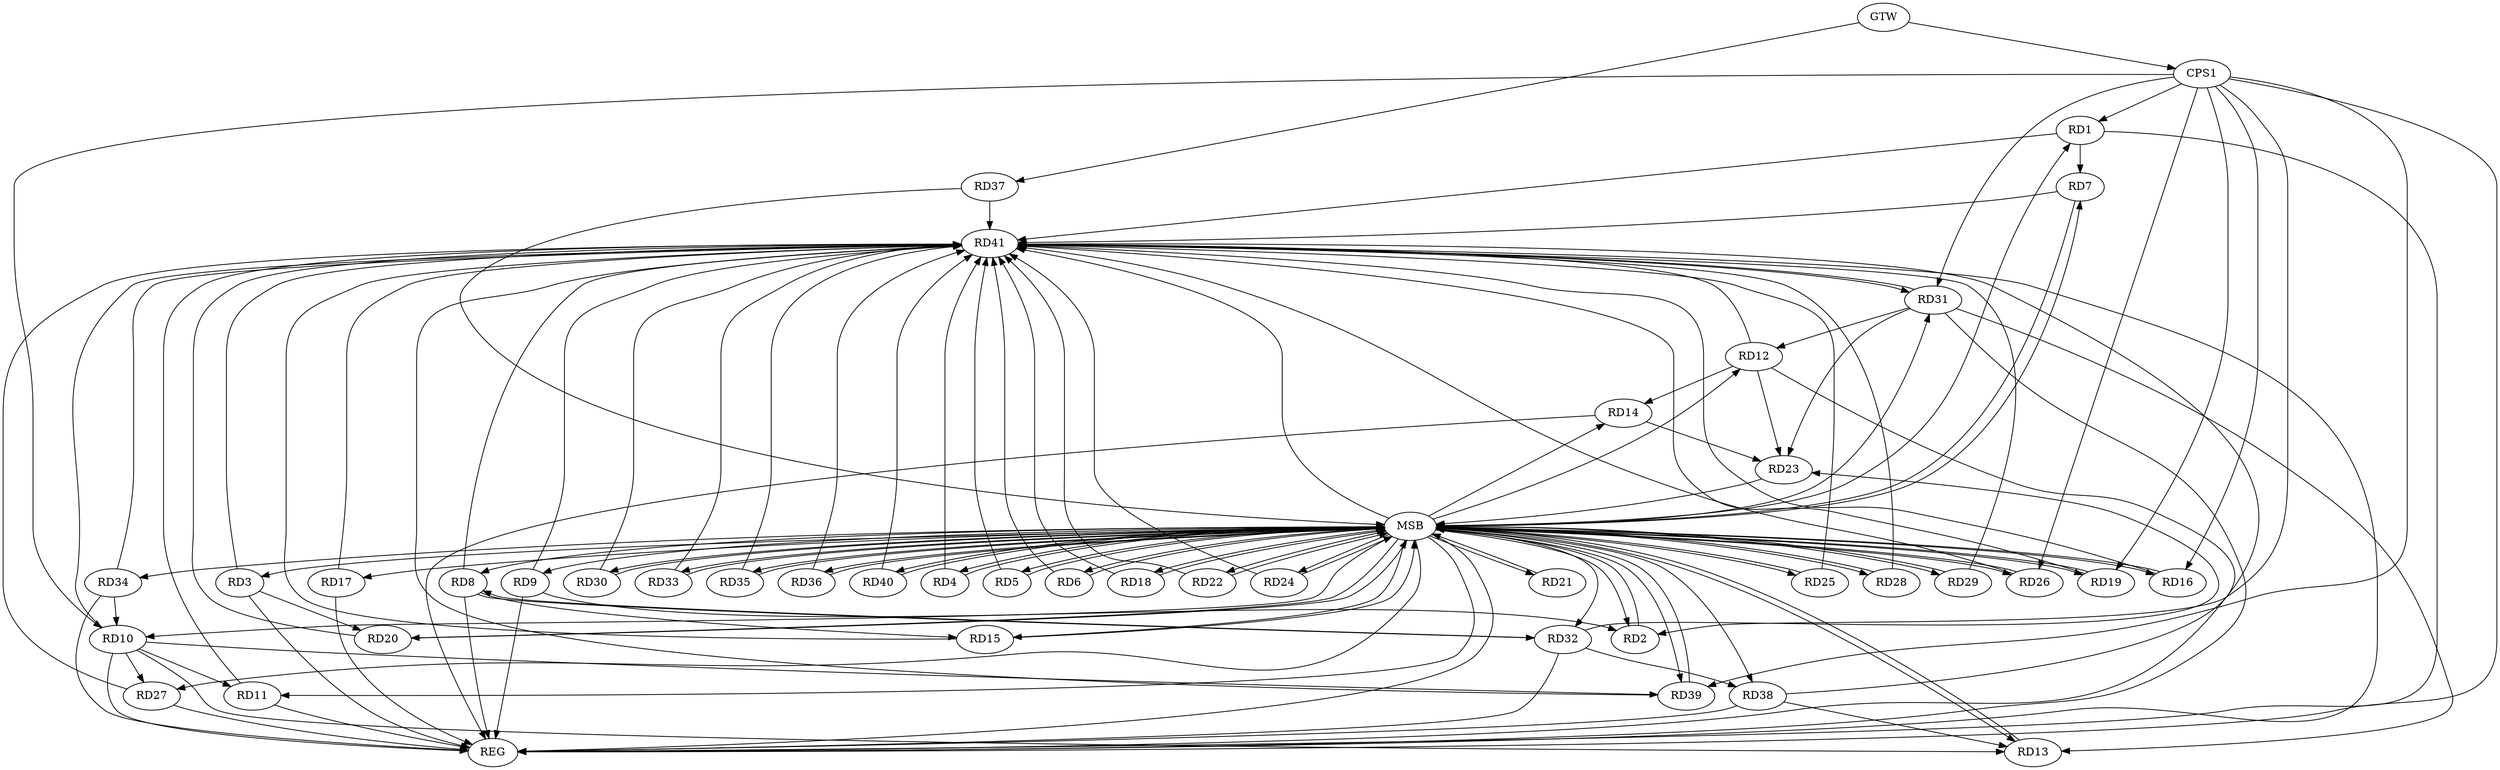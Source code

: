 strict digraph G {
  RD1 [ label="RD1" ];
  RD2 [ label="RD2" ];
  RD3 [ label="RD3" ];
  RD4 [ label="RD4" ];
  RD5 [ label="RD5" ];
  RD6 [ label="RD6" ];
  RD7 [ label="RD7" ];
  RD8 [ label="RD8" ];
  RD9 [ label="RD9" ];
  RD10 [ label="RD10" ];
  RD11 [ label="RD11" ];
  RD12 [ label="RD12" ];
  RD13 [ label="RD13" ];
  RD14 [ label="RD14" ];
  RD15 [ label="RD15" ];
  RD16 [ label="RD16" ];
  RD17 [ label="RD17" ];
  RD18 [ label="RD18" ];
  RD19 [ label="RD19" ];
  RD20 [ label="RD20" ];
  RD21 [ label="RD21" ];
  RD22 [ label="RD22" ];
  RD23 [ label="RD23" ];
  RD24 [ label="RD24" ];
  RD25 [ label="RD25" ];
  RD26 [ label="RD26" ];
  RD27 [ label="RD27" ];
  RD28 [ label="RD28" ];
  RD29 [ label="RD29" ];
  RD30 [ label="RD30" ];
  RD31 [ label="RD31" ];
  RD32 [ label="RD32" ];
  RD33 [ label="RD33" ];
  RD34 [ label="RD34" ];
  RD35 [ label="RD35" ];
  RD36 [ label="RD36" ];
  RD37 [ label="RD37" ];
  RD38 [ label="RD38" ];
  RD39 [ label="RD39" ];
  RD40 [ label="RD40" ];
  RD41 [ label="RD41" ];
  CPS1 [ label="CPS1" ];
  GTW [ label="GTW" ];
  REG [ label="REG" ];
  MSB [ label="MSB" ];
  RD1 -> RD7;
  RD9 -> RD2;
  RD3 -> RD20;
  RD8 -> RD15;
  RD8 -> RD32;
  RD32 -> RD8;
  RD9 -> RD41;
  RD10 -> RD11;
  RD10 -> RD13;
  RD10 -> RD27;
  RD34 -> RD10;
  RD10 -> RD39;
  RD10 -> RD41;
  RD11 -> RD41;
  RD12 -> RD14;
  RD12 -> RD23;
  RD31 -> RD12;
  RD12 -> RD41;
  RD31 -> RD13;
  RD38 -> RD13;
  RD14 -> RD23;
  RD31 -> RD23;
  RD32 -> RD23;
  RD41 -> RD31;
  RD32 -> RD38;
  RD38 -> RD41;
  CPS1 -> RD39;
  CPS1 -> RD26;
  CPS1 -> RD31;
  CPS1 -> RD19;
  CPS1 -> RD16;
  CPS1 -> RD10;
  CPS1 -> RD1;
  CPS1 -> RD2;
  GTW -> RD37;
  GTW -> CPS1;
  RD1 -> REG;
  RD3 -> REG;
  RD8 -> REG;
  RD9 -> REG;
  RD10 -> REG;
  RD11 -> REG;
  RD12 -> REG;
  RD14 -> REG;
  RD17 -> REG;
  RD27 -> REG;
  RD31 -> REG;
  RD32 -> REG;
  RD34 -> REG;
  RD38 -> REG;
  RD41 -> REG;
  CPS1 -> REG;
  RD2 -> MSB;
  MSB -> RD6;
  MSB -> RD20;
  MSB -> RD39;
  MSB -> REG;
  RD4 -> MSB;
  MSB -> RD2;
  MSB -> RD5;
  MSB -> RD10;
  MSB -> RD22;
  MSB -> RD24;
  MSB -> RD26;
  RD5 -> MSB;
  MSB -> RD27;
  MSB -> RD28;
  MSB -> RD30;
  MSB -> RD33;
  RD6 -> MSB;
  MSB -> RD1;
  RD7 -> MSB;
  MSB -> RD16;
  MSB -> RD35;
  MSB -> RD41;
  RD13 -> MSB;
  MSB -> RD4;
  MSB -> RD12;
  MSB -> RD15;
  MSB -> RD25;
  MSB -> RD32;
  RD15 -> MSB;
  MSB -> RD9;
  MSB -> RD19;
  MSB -> RD21;
  MSB -> RD38;
  RD16 -> MSB;
  MSB -> RD34;
  RD18 -> MSB;
  MSB -> RD7;
  MSB -> RD14;
  RD19 -> MSB;
  MSB -> RD13;
  RD20 -> MSB;
  MSB -> RD8;
  MSB -> RD36;
  RD21 -> MSB;
  RD22 -> MSB;
  RD23 -> MSB;
  MSB -> RD18;
  RD24 -> MSB;
  MSB -> RD17;
  MSB -> RD40;
  RD25 -> MSB;
  MSB -> RD31;
  RD26 -> MSB;
  RD28 -> MSB;
  RD29 -> MSB;
  MSB -> RD11;
  RD30 -> MSB;
  MSB -> RD3;
  RD33 -> MSB;
  RD35 -> MSB;
  RD36 -> MSB;
  MSB -> RD29;
  RD37 -> MSB;
  RD39 -> MSB;
  RD40 -> MSB;
  RD26 -> RD41;
  RD24 -> RD41;
  RD16 -> RD41;
  RD18 -> RD41;
  RD31 -> RD41;
  RD3 -> RD41;
  RD8 -> RD41;
  RD36 -> RD41;
  RD39 -> RD41;
  RD33 -> RD41;
  RD4 -> RD41;
  RD29 -> RD41;
  RD40 -> RD41;
  RD15 -> RD41;
  RD30 -> RD41;
  RD34 -> RD41;
  RD22 -> RD41;
  RD20 -> RD41;
  RD35 -> RD41;
  RD7 -> RD41;
  RD28 -> RD41;
  RD1 -> RD41;
  RD27 -> RD41;
  RD37 -> RD41;
  RD6 -> RD41;
  RD5 -> RD41;
  RD17 -> RD41;
  RD25 -> RD41;
  RD19 -> RD41;
}
